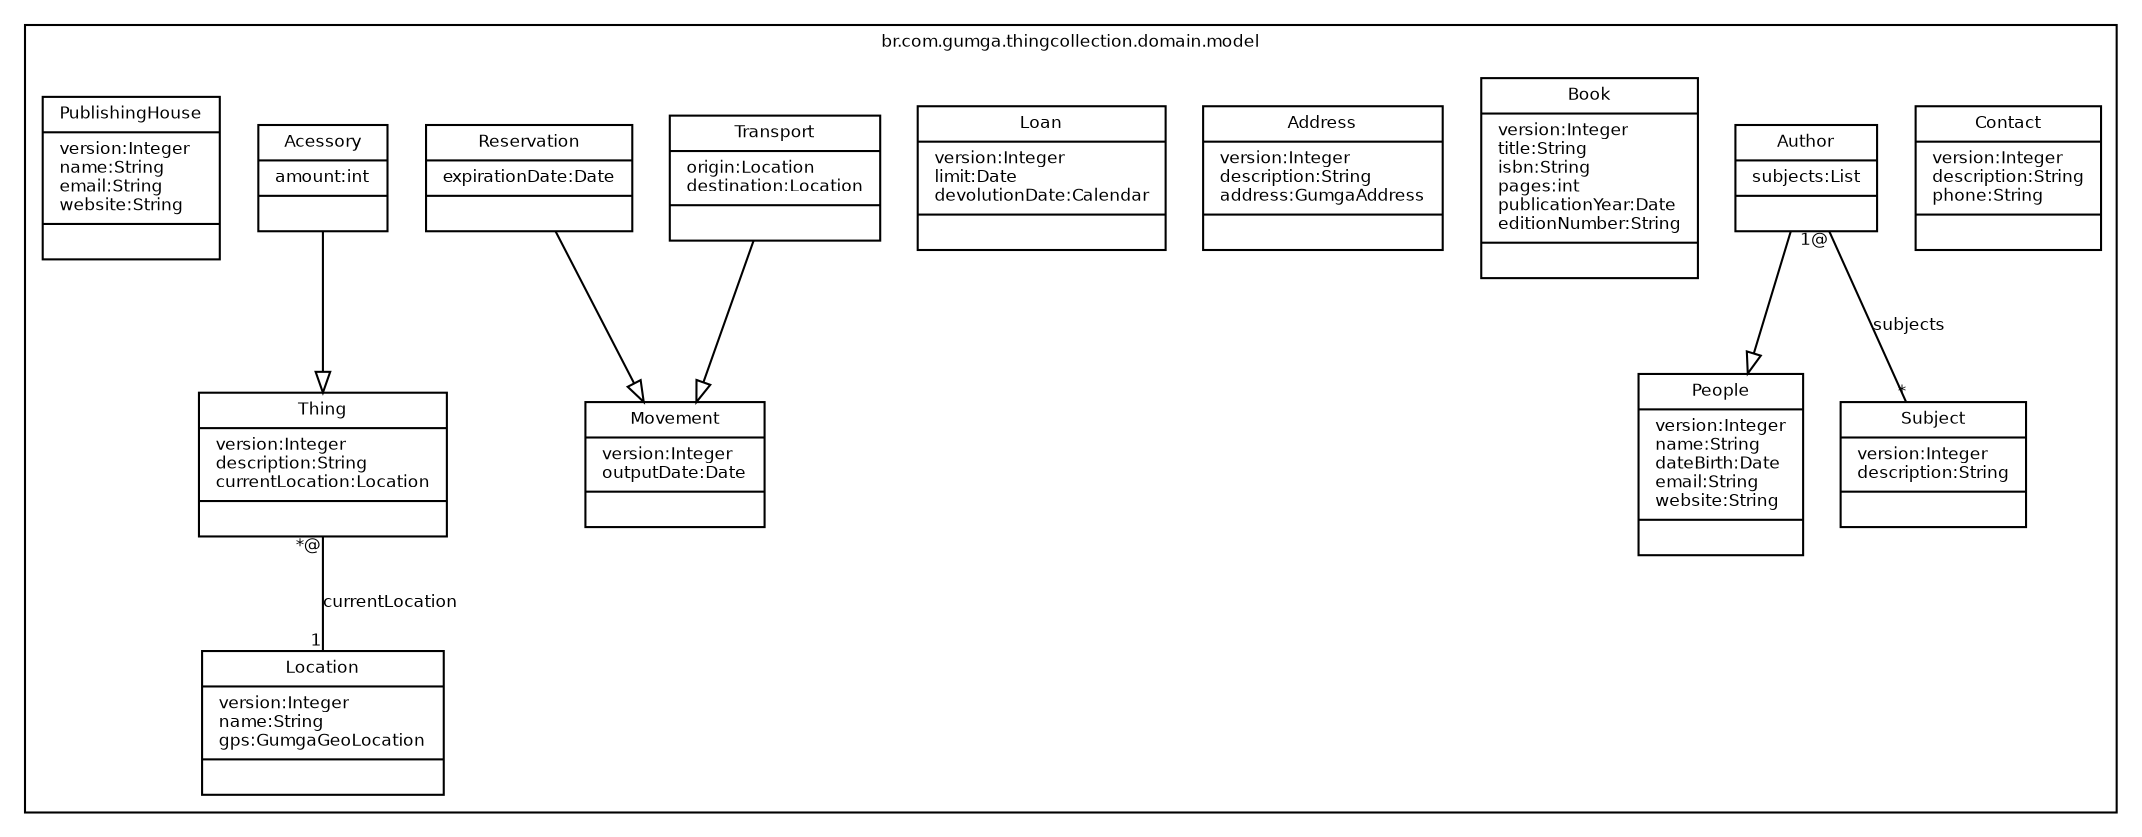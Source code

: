 //Gerado automaticamente por plugin da www.gumga.com.br munif@munifgebara.com.br

digraph G{
fontname = "Bitstream Vera Sans"
fontsize = 8

node [
        fontname = "Bitstream Vera Sans"
        fontsize = 8
        shape = "record"
]

edge [
        fontname = "Bitstream Vera Sans"
        fontsize = 8
]

subgraph clusterbr_com_gumga_thingcollection_domain_model
{
label="br.com.gumga.thingcollection.domain.model";
Contact [label = "{Contact|version:Integer\ldescription:String\lphone:String\l|}"]
Author [label = "{Author|subjects:List\l|}"]
People [label = "{People|version:Integer\lname:String\ldateBirth:Date\lemail:String\lwebsite:String\l|}"]
Book [label = "{Book|version:Integer\ltitle:String\lisbn:String\lpages:int\lpublicationYear:Date\leditionNumber:String\l|}"]
Movement [label = "{Movement|version:Integer\loutputDate:Date\l|}"]
Address [label = "{Address|version:Integer\ldescription:String\laddress:GumgaAddress\l|}"]
Loan [label = "{Loan|version:Integer\llimit:Date\ldevolutionDate:Calendar\l|}"]
Transport [label = "{Transport|origin:Location\ldestination:Location\l|}"]
Subject [label = "{Subject|version:Integer\ldescription:String\l|}"]
Thing [label = "{Thing|version:Integer\ldescription:String\lcurrentLocation:Location\l|}"]
Reservation [label = "{Reservation|expirationDate:Date\l|}"]
Acessory [label = "{Acessory|amount:int\l|}"]
PublishingHouse [label = "{PublishingHouse|version:Integer\lname:String\lemail:String\lwebsite:String\l|}"]
Location [label = "{Location|version:Integer\lname:String\lgps:GumgaGeoLocation\l|}"]

}

edge [ arrowhead = "empty" headlabel = "" taillabel = ""] Transport -> Movement
edge [ arrowhead = "empty" headlabel = "" taillabel = ""] Acessory -> Thing
edge [ arrowhead = "empty" headlabel = "" taillabel = ""] Author -> People
edge [ arrowhead = "empty" headlabel = "" taillabel = ""] Reservation -> Movement
edge [arrowhead = "none" headlabel = "*" taillabel = "1@"] Author -> Subject [label = "subjects"]
edge [arrowhead = "none" headlabel = "1" taillabel = "*@"] Thing -> Location [label = "currentLocation"]

}

